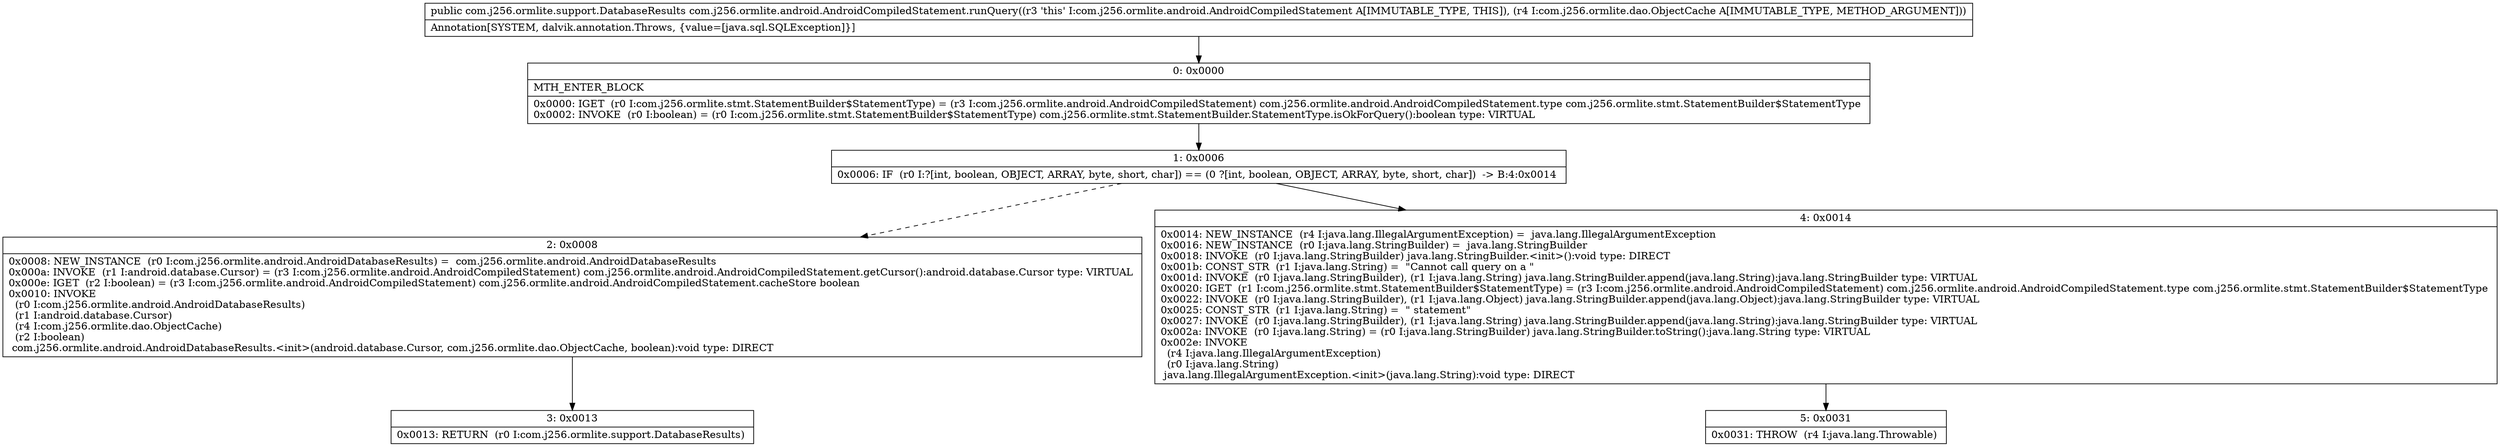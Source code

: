 digraph "CFG forcom.j256.ormlite.android.AndroidCompiledStatement.runQuery(Lcom\/j256\/ormlite\/dao\/ObjectCache;)Lcom\/j256\/ormlite\/support\/DatabaseResults;" {
Node_0 [shape=record,label="{0\:\ 0x0000|MTH_ENTER_BLOCK\l|0x0000: IGET  (r0 I:com.j256.ormlite.stmt.StatementBuilder$StatementType) = (r3 I:com.j256.ormlite.android.AndroidCompiledStatement) com.j256.ormlite.android.AndroidCompiledStatement.type com.j256.ormlite.stmt.StatementBuilder$StatementType \l0x0002: INVOKE  (r0 I:boolean) = (r0 I:com.j256.ormlite.stmt.StatementBuilder$StatementType) com.j256.ormlite.stmt.StatementBuilder.StatementType.isOkForQuery():boolean type: VIRTUAL \l}"];
Node_1 [shape=record,label="{1\:\ 0x0006|0x0006: IF  (r0 I:?[int, boolean, OBJECT, ARRAY, byte, short, char]) == (0 ?[int, boolean, OBJECT, ARRAY, byte, short, char])  \-\> B:4:0x0014 \l}"];
Node_2 [shape=record,label="{2\:\ 0x0008|0x0008: NEW_INSTANCE  (r0 I:com.j256.ormlite.android.AndroidDatabaseResults) =  com.j256.ormlite.android.AndroidDatabaseResults \l0x000a: INVOKE  (r1 I:android.database.Cursor) = (r3 I:com.j256.ormlite.android.AndroidCompiledStatement) com.j256.ormlite.android.AndroidCompiledStatement.getCursor():android.database.Cursor type: VIRTUAL \l0x000e: IGET  (r2 I:boolean) = (r3 I:com.j256.ormlite.android.AndroidCompiledStatement) com.j256.ormlite.android.AndroidCompiledStatement.cacheStore boolean \l0x0010: INVOKE  \l  (r0 I:com.j256.ormlite.android.AndroidDatabaseResults)\l  (r1 I:android.database.Cursor)\l  (r4 I:com.j256.ormlite.dao.ObjectCache)\l  (r2 I:boolean)\l com.j256.ormlite.android.AndroidDatabaseResults.\<init\>(android.database.Cursor, com.j256.ormlite.dao.ObjectCache, boolean):void type: DIRECT \l}"];
Node_3 [shape=record,label="{3\:\ 0x0013|0x0013: RETURN  (r0 I:com.j256.ormlite.support.DatabaseResults) \l}"];
Node_4 [shape=record,label="{4\:\ 0x0014|0x0014: NEW_INSTANCE  (r4 I:java.lang.IllegalArgumentException) =  java.lang.IllegalArgumentException \l0x0016: NEW_INSTANCE  (r0 I:java.lang.StringBuilder) =  java.lang.StringBuilder \l0x0018: INVOKE  (r0 I:java.lang.StringBuilder) java.lang.StringBuilder.\<init\>():void type: DIRECT \l0x001b: CONST_STR  (r1 I:java.lang.String) =  \"Cannot call query on a \" \l0x001d: INVOKE  (r0 I:java.lang.StringBuilder), (r1 I:java.lang.String) java.lang.StringBuilder.append(java.lang.String):java.lang.StringBuilder type: VIRTUAL \l0x0020: IGET  (r1 I:com.j256.ormlite.stmt.StatementBuilder$StatementType) = (r3 I:com.j256.ormlite.android.AndroidCompiledStatement) com.j256.ormlite.android.AndroidCompiledStatement.type com.j256.ormlite.stmt.StatementBuilder$StatementType \l0x0022: INVOKE  (r0 I:java.lang.StringBuilder), (r1 I:java.lang.Object) java.lang.StringBuilder.append(java.lang.Object):java.lang.StringBuilder type: VIRTUAL \l0x0025: CONST_STR  (r1 I:java.lang.String) =  \" statement\" \l0x0027: INVOKE  (r0 I:java.lang.StringBuilder), (r1 I:java.lang.String) java.lang.StringBuilder.append(java.lang.String):java.lang.StringBuilder type: VIRTUAL \l0x002a: INVOKE  (r0 I:java.lang.String) = (r0 I:java.lang.StringBuilder) java.lang.StringBuilder.toString():java.lang.String type: VIRTUAL \l0x002e: INVOKE  \l  (r4 I:java.lang.IllegalArgumentException)\l  (r0 I:java.lang.String)\l java.lang.IllegalArgumentException.\<init\>(java.lang.String):void type: DIRECT \l}"];
Node_5 [shape=record,label="{5\:\ 0x0031|0x0031: THROW  (r4 I:java.lang.Throwable) \l}"];
MethodNode[shape=record,label="{public com.j256.ormlite.support.DatabaseResults com.j256.ormlite.android.AndroidCompiledStatement.runQuery((r3 'this' I:com.j256.ormlite.android.AndroidCompiledStatement A[IMMUTABLE_TYPE, THIS]), (r4 I:com.j256.ormlite.dao.ObjectCache A[IMMUTABLE_TYPE, METHOD_ARGUMENT]))  | Annotation[SYSTEM, dalvik.annotation.Throws, \{value=[java.sql.SQLException]\}]\l}"];
MethodNode -> Node_0;
Node_0 -> Node_1;
Node_1 -> Node_2[style=dashed];
Node_1 -> Node_4;
Node_2 -> Node_3;
Node_4 -> Node_5;
}

